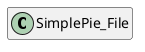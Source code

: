 @startuml
set namespaceSeparator \\
hide members
hide << alias >> circle

class SimplePie_File
@enduml
